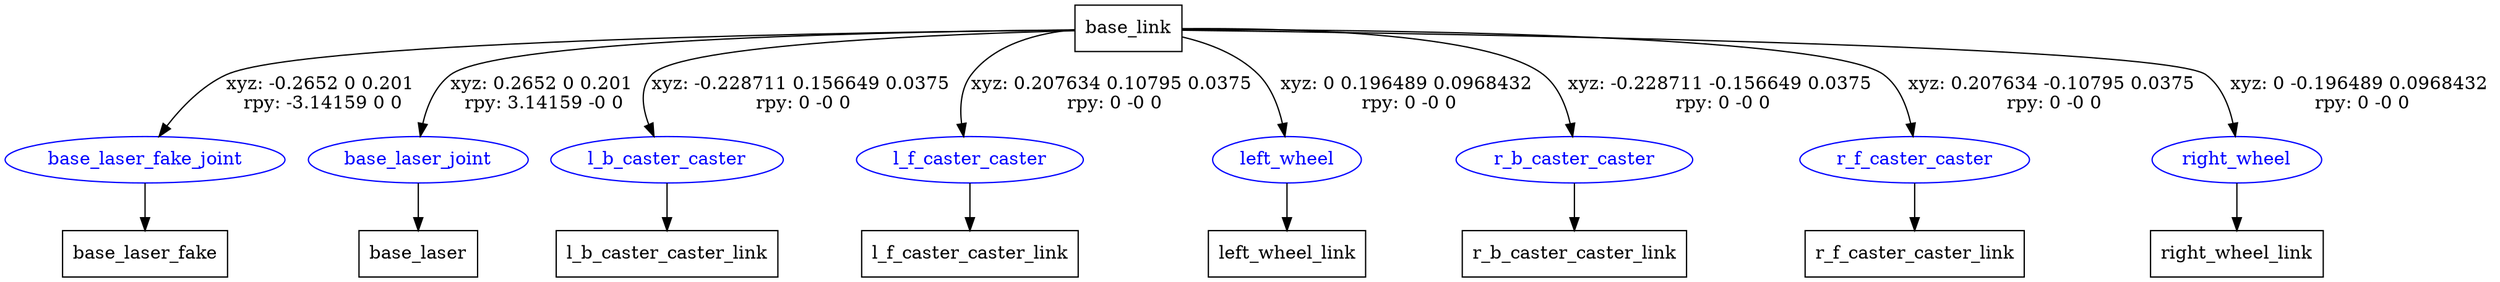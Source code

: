 digraph G {
node [shape=box];
"base_link" [label="base_link"];
"base_laser_fake" [label="base_laser_fake"];
"base_laser" [label="base_laser"];
"l_b_caster_caster_link" [label="l_b_caster_caster_link"];
"l_f_caster_caster_link" [label="l_f_caster_caster_link"];
"left_wheel_link" [label="left_wheel_link"];
"r_b_caster_caster_link" [label="r_b_caster_caster_link"];
"r_f_caster_caster_link" [label="r_f_caster_caster_link"];
"right_wheel_link" [label="right_wheel_link"];
node [shape=ellipse, color=blue, fontcolor=blue];
"base_link" -> "base_laser_fake_joint" [label="xyz: -0.2652 0 0.201 \nrpy: -3.14159 0 0"]
"base_laser_fake_joint" -> "base_laser_fake"
"base_link" -> "base_laser_joint" [label="xyz: 0.2652 0 0.201 \nrpy: 3.14159 -0 0"]
"base_laser_joint" -> "base_laser"
"base_link" -> "l_b_caster_caster" [label="xyz: -0.228711 0.156649 0.0375 \nrpy: 0 -0 0"]
"l_b_caster_caster" -> "l_b_caster_caster_link"
"base_link" -> "l_f_caster_caster" [label="xyz: 0.207634 0.10795 0.0375 \nrpy: 0 -0 0"]
"l_f_caster_caster" -> "l_f_caster_caster_link"
"base_link" -> "left_wheel" [label="xyz: 0 0.196489 0.0968432 \nrpy: 0 -0 0"]
"left_wheel" -> "left_wheel_link"
"base_link" -> "r_b_caster_caster" [label="xyz: -0.228711 -0.156649 0.0375 \nrpy: 0 -0 0"]
"r_b_caster_caster" -> "r_b_caster_caster_link"
"base_link" -> "r_f_caster_caster" [label="xyz: 0.207634 -0.10795 0.0375 \nrpy: 0 -0 0"]
"r_f_caster_caster" -> "r_f_caster_caster_link"
"base_link" -> "right_wheel" [label="xyz: 0 -0.196489 0.0968432 \nrpy: 0 -0 0"]
"right_wheel" -> "right_wheel_link"
}
